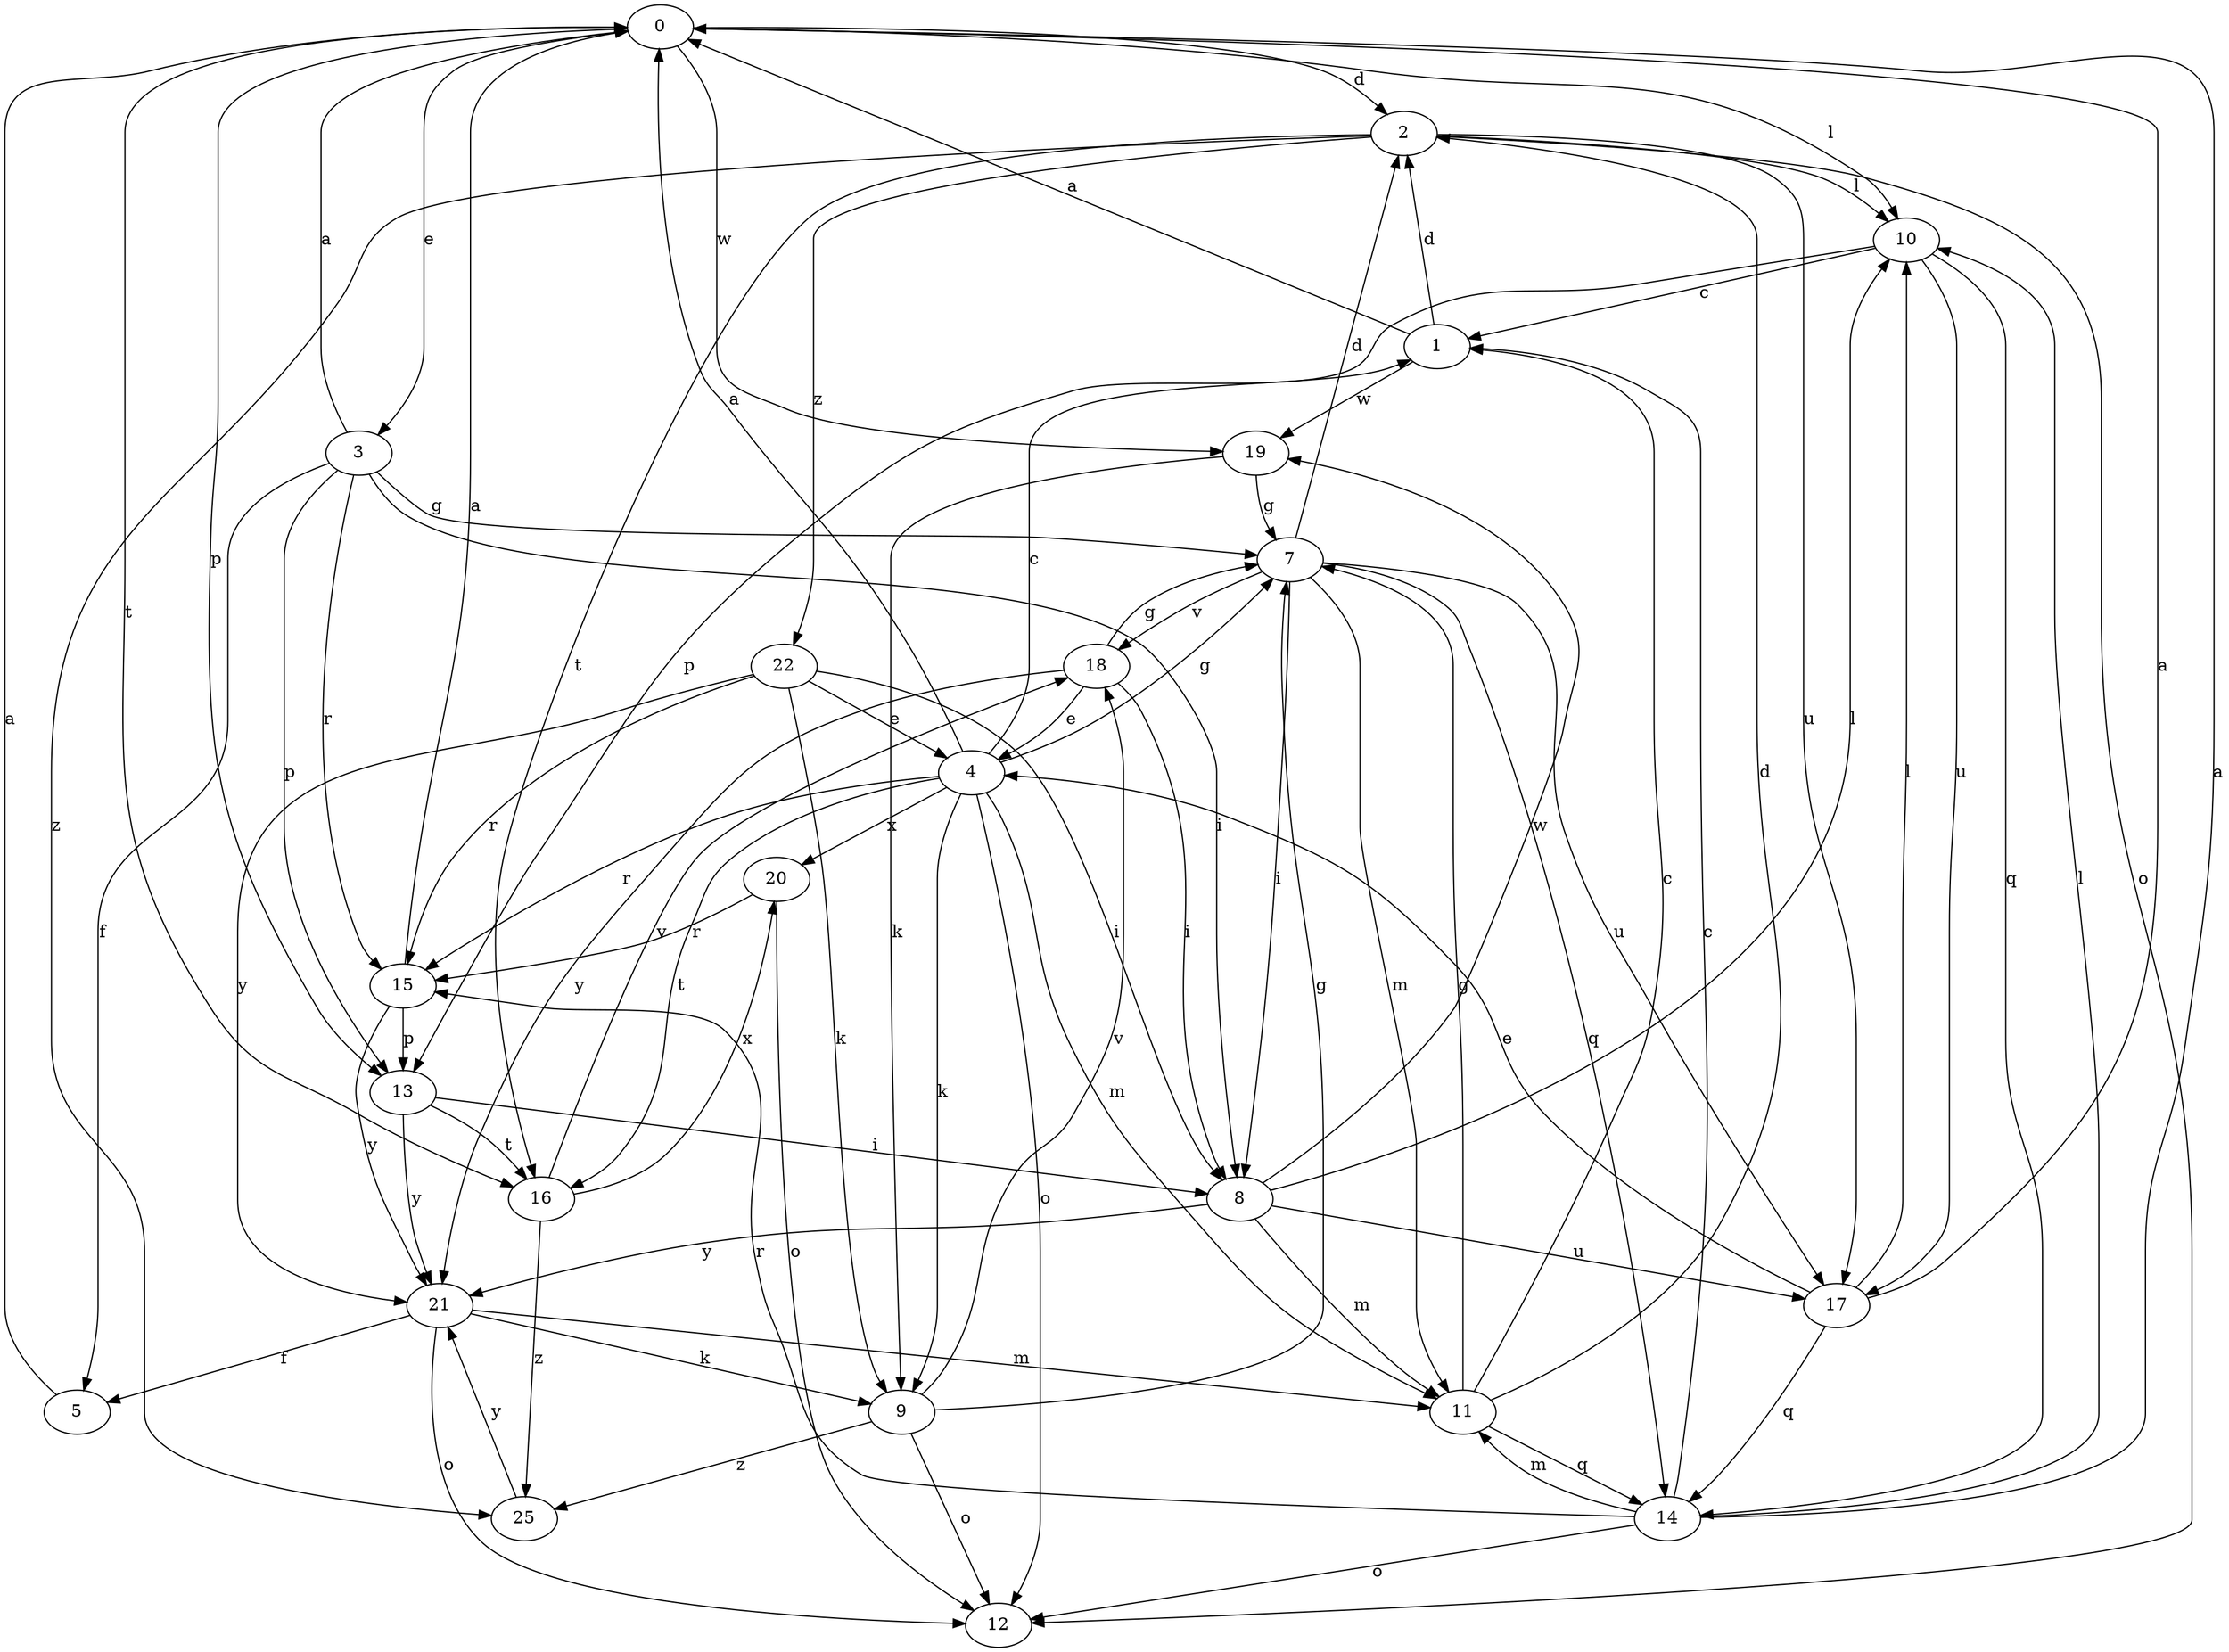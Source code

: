 strict digraph  {
0;
1;
2;
3;
4;
5;
7;
8;
9;
10;
11;
12;
13;
14;
15;
16;
17;
18;
19;
20;
21;
22;
25;
0 -> 2  [label=d];
0 -> 3  [label=e];
0 -> 10  [label=l];
0 -> 13  [label=p];
0 -> 16  [label=t];
0 -> 19  [label=w];
1 -> 0  [label=a];
1 -> 2  [label=d];
1 -> 19  [label=w];
2 -> 10  [label=l];
2 -> 12  [label=o];
2 -> 16  [label=t];
2 -> 17  [label=u];
2 -> 22  [label=z];
2 -> 25  [label=z];
3 -> 0  [label=a];
3 -> 5  [label=f];
3 -> 7  [label=g];
3 -> 8  [label=i];
3 -> 13  [label=p];
3 -> 15  [label=r];
4 -> 0  [label=a];
4 -> 1  [label=c];
4 -> 7  [label=g];
4 -> 9  [label=k];
4 -> 11  [label=m];
4 -> 12  [label=o];
4 -> 15  [label=r];
4 -> 16  [label=t];
4 -> 20  [label=x];
5 -> 0  [label=a];
7 -> 2  [label=d];
7 -> 8  [label=i];
7 -> 11  [label=m];
7 -> 14  [label=q];
7 -> 17  [label=u];
7 -> 18  [label=v];
8 -> 10  [label=l];
8 -> 11  [label=m];
8 -> 17  [label=u];
8 -> 19  [label=w];
8 -> 21  [label=y];
9 -> 7  [label=g];
9 -> 12  [label=o];
9 -> 18  [label=v];
9 -> 25  [label=z];
10 -> 1  [label=c];
10 -> 13  [label=p];
10 -> 14  [label=q];
10 -> 17  [label=u];
11 -> 1  [label=c];
11 -> 2  [label=d];
11 -> 7  [label=g];
11 -> 14  [label=q];
13 -> 8  [label=i];
13 -> 16  [label=t];
13 -> 21  [label=y];
14 -> 0  [label=a];
14 -> 1  [label=c];
14 -> 10  [label=l];
14 -> 11  [label=m];
14 -> 12  [label=o];
14 -> 15  [label=r];
15 -> 0  [label=a];
15 -> 13  [label=p];
15 -> 21  [label=y];
16 -> 18  [label=v];
16 -> 20  [label=x];
16 -> 25  [label=z];
17 -> 0  [label=a];
17 -> 4  [label=e];
17 -> 10  [label=l];
17 -> 14  [label=q];
18 -> 4  [label=e];
18 -> 7  [label=g];
18 -> 8  [label=i];
18 -> 21  [label=y];
19 -> 7  [label=g];
19 -> 9  [label=k];
20 -> 12  [label=o];
20 -> 15  [label=r];
21 -> 5  [label=f];
21 -> 9  [label=k];
21 -> 11  [label=m];
21 -> 12  [label=o];
22 -> 4  [label=e];
22 -> 8  [label=i];
22 -> 9  [label=k];
22 -> 15  [label=r];
22 -> 21  [label=y];
25 -> 21  [label=y];
}
